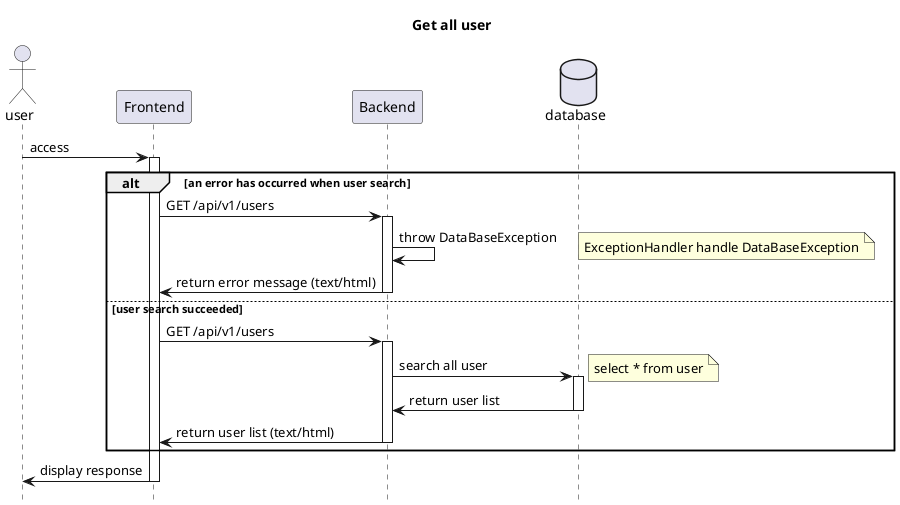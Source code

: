 @startuml Get all user
title Get all user

hide footbox
actor user
Participant Frontend as FE
Participant Backend as BE
database database as DB

user -> FE : access
activate FE
alt an error has occurred when user search
  FE -> BE : GET /api/v1/users
  activate BE
  BE -> BE : throw DataBaseException
  note right
      ExceptionHandler handle DataBaseException
  end note
  BE -> FE : return error message (text/html)
  deactivate BE
else user search succeeded
  FE -> BE : GET /api/v1/users
  activate BE
  BE -> DB : search all user
    activate DB
    note right
        select * from user
    end note
    DB -> BE : return user list
    deactivate DB
  BE -> FE : return user list (text/html)
  deactivate BE
end
FE -> user : display response
deactivate FE

@enduml